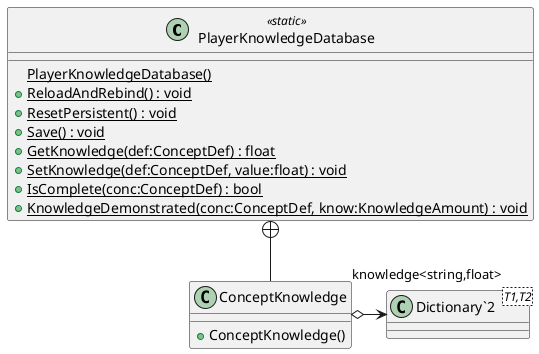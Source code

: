 @startuml
class PlayerKnowledgeDatabase <<static>> {
    {static} PlayerKnowledgeDatabase()
    + {static} ReloadAndRebind() : void
    + {static} ResetPersistent() : void
    + {static} Save() : void
    + {static} GetKnowledge(def:ConceptDef) : float
    + {static} SetKnowledge(def:ConceptDef, value:float) : void
    + {static} IsComplete(conc:ConceptDef) : bool
    + {static} KnowledgeDemonstrated(conc:ConceptDef, know:KnowledgeAmount) : void
}
class ConceptKnowledge {
    + ConceptKnowledge()
}
class "Dictionary`2"<T1,T2> {
}
PlayerKnowledgeDatabase +-- ConceptKnowledge
ConceptKnowledge o-> "knowledge<string,float>" "Dictionary`2"
@enduml
